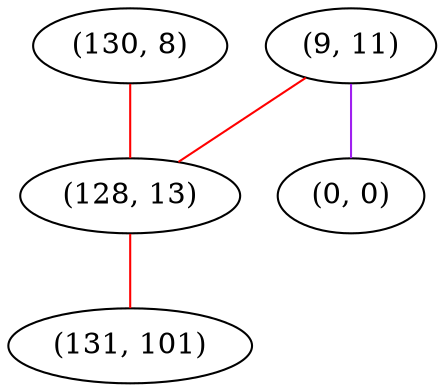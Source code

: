 graph "" {
"(130, 8)";
"(9, 11)";
"(128, 13)";
"(0, 0)";
"(131, 101)";
"(130, 8)" -- "(128, 13)"  [color=red, key=0, weight=1];
"(9, 11)" -- "(0, 0)"  [color=purple, key=0, weight=4];
"(9, 11)" -- "(128, 13)"  [color=red, key=0, weight=1];
"(128, 13)" -- "(131, 101)"  [color=red, key=0, weight=1];
}
